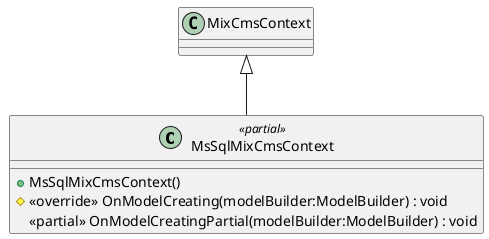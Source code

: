 @startuml
class MsSqlMixCmsContext <<partial>> {
    + MsSqlMixCmsContext()
    # <<override>> OnModelCreating(modelBuilder:ModelBuilder) : void
    <<partial>> OnModelCreatingPartial(modelBuilder:ModelBuilder) : void
}
MixCmsContext <|-- MsSqlMixCmsContext
@enduml
